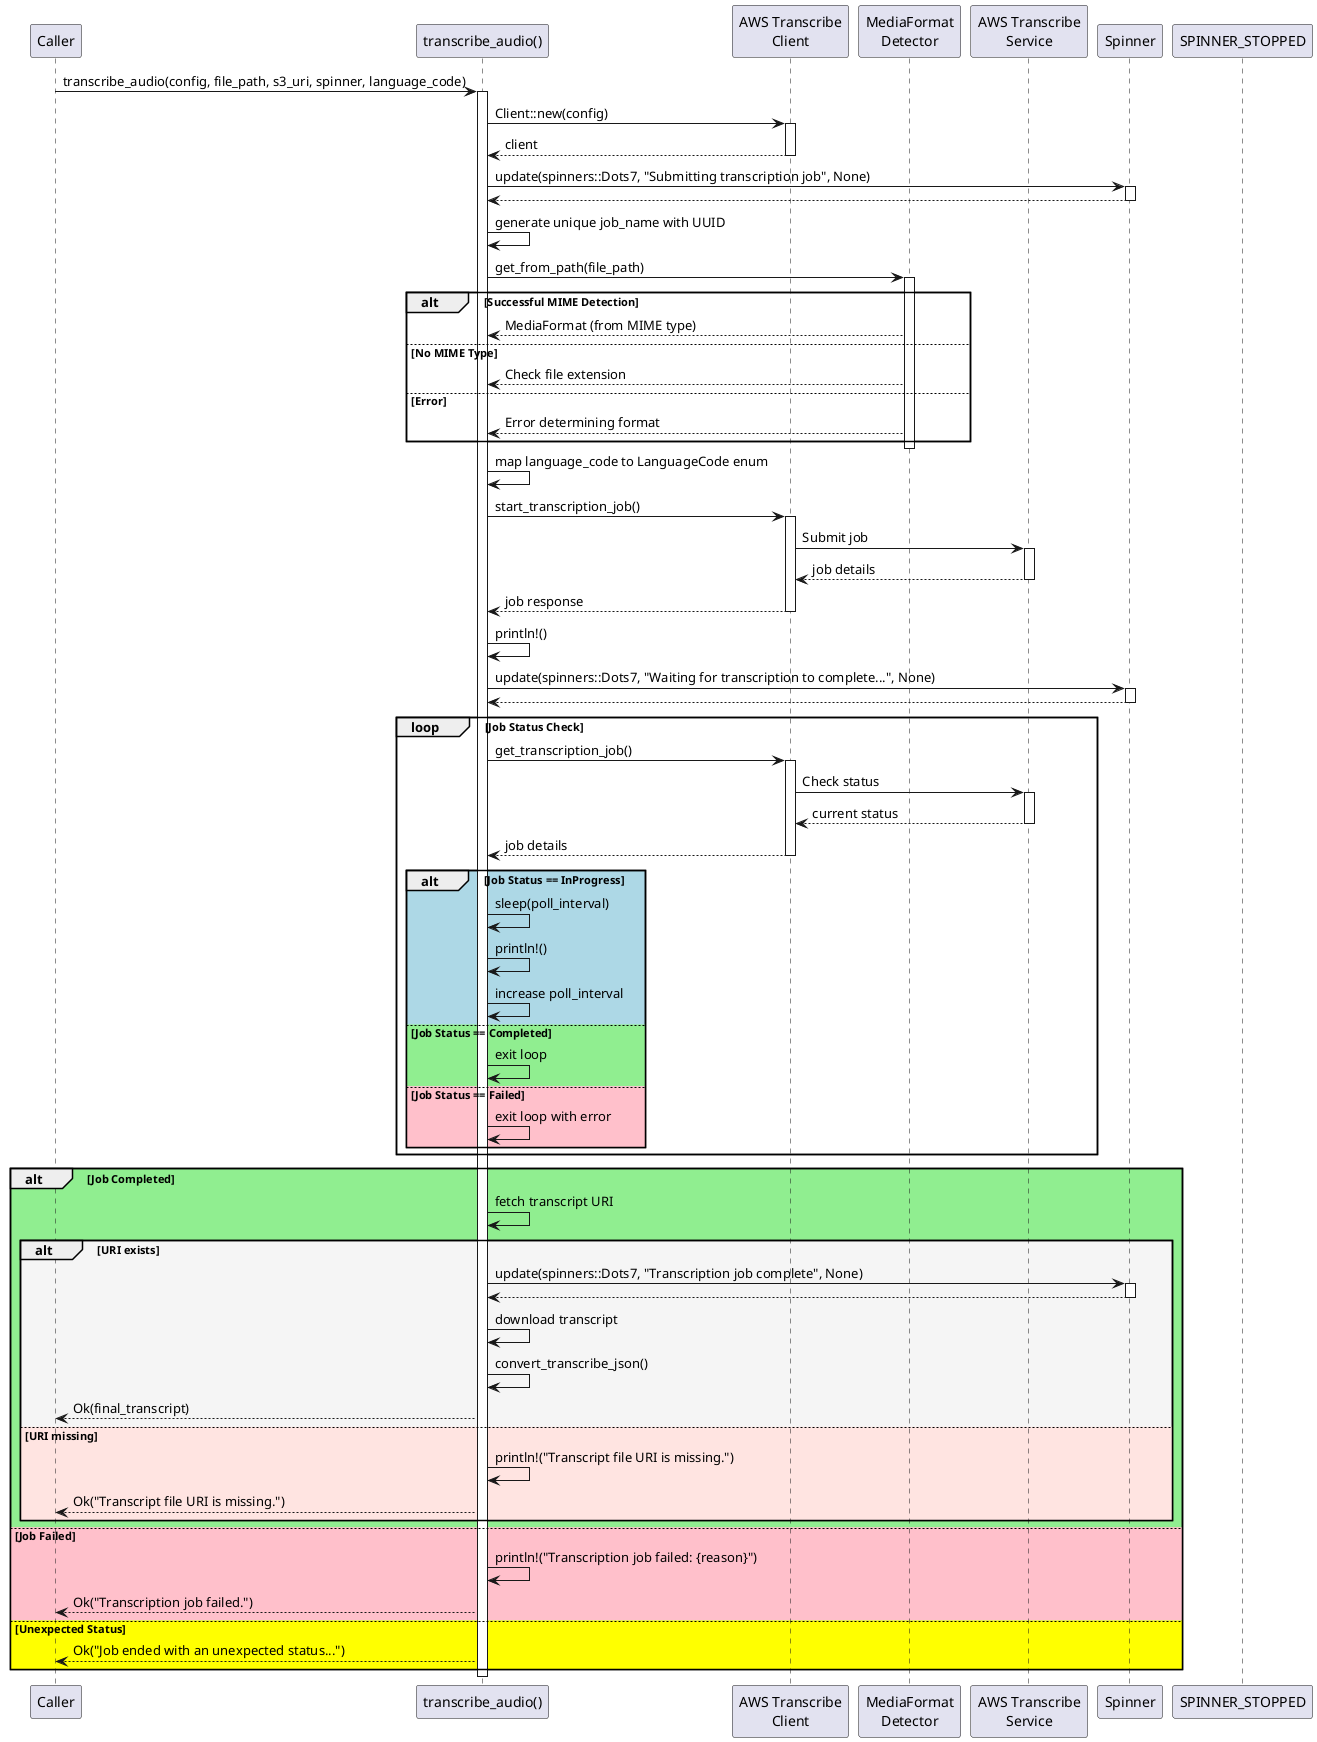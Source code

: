 @startuml
participant "Caller" as Caller
participant "transcribe_audio()" as Trans
participant "AWS Transcribe\nClient" as Client
participant "MediaFormat\nDetector" as Format
participant "AWS Transcribe\nService" as AWS
participant "Spinner" as Spin
participant "SPINNER_STOPPED" as Flag

Caller -> Trans: transcribe_audio(config, file_path, s3_uri, spinner, language_code)
activate Trans

Trans -> Client: Client::new(config)
activate Client
Client --> Trans: client
deactivate Client

Trans -> Spin: update(spinners::Dots7, "Submitting transcription job", None)
activate Spin
Spin --> Trans
deactivate Spin

Trans -> Trans: generate unique job_name with UUID

Trans -> Format: get_from_path(file_path)
activate Format

alt Successful MIME Detection
    Format --> Trans: MediaFormat (from MIME type)
else No MIME Type
    Format --> Trans: Check file extension
else Error
    Format --> Trans: Error determining format
end
deactivate Format

Trans -> Trans: map language_code to LanguageCode enum

Trans -> Client: start_transcription_job()
activate Client
Client -> AWS: Submit job
activate AWS
AWS --> Client: job details
deactivate AWS
Client --> Trans: job response
deactivate Client

Trans -> Trans: println!()
Trans -> Spin: update(spinners::Dots7, "Waiting for transcription to complete...", None)
activate Spin
Spin --> Trans
deactivate Spin

loop Job Status Check
    Trans -> Client: get_transcription_job()
    activate Client
    Client -> AWS: Check status
    activate AWS
    AWS --> Client: current status
    deactivate AWS
    Client --> Trans: job details
    deactivate Client

    alt #LightBlue Job Status == InProgress
        Trans -> Trans: sleep(poll_interval)
        Trans -> Trans: println!()
        Trans -> Trans: increase poll_interval
    else #LightGreen Job Status == Completed
        Trans -> Trans: exit loop
    else #Pink Job Status == Failed
        Trans -> Trans: exit loop with error
    end
end

alt #LightGreen Job Completed
    Trans -> Trans: fetch transcript URI
    alt #WhiteSmoke URI exists
        Trans -> Spin: update(spinners::Dots7, "Transcription job complete", None)
        activate Spin
        Spin --> Trans
        deactivate Spin
        Trans -> Trans: download transcript
        Trans -> Trans: convert_transcribe_json()
        Trans --> Caller: Ok(final_transcript)
    else #MistyRose URI missing
        Trans -> Trans: println!("Transcript file URI is missing.")
        Trans --> Caller: Ok("Transcript file URI is missing.")
    end
else #Pink Job Failed
    Trans -> Trans: println!("Transcription job failed: {reason}")
    Trans --> Caller: Ok("Transcription job failed.")
else #Yellow Unexpected Status
    Trans --> Caller: Ok("Job ended with an unexpected status...")
end

deactivate Trans

@enduml